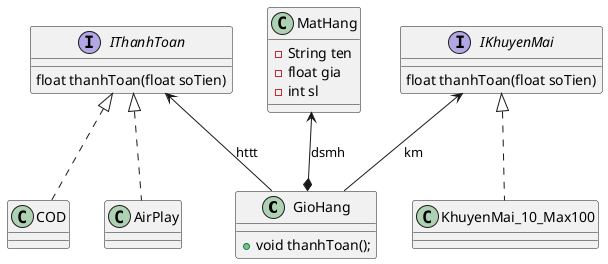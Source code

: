 @startuml
'https://plantuml.com/class-diagram

class GioHang {
    + void thanhToan();
}

interface IThanhToan {
    float thanhToan(float soTien)
}

class COD
class AirPlay

interface IKhuyenMai {
    float thanhToan(float soTien)
}

class KhuyenMai_10_Max100

class MatHang {
    - String ten
    - float gia
    - int sl
}

IThanhToan <|.. COD
IThanhToan <|.. AirPlay
IKhuyenMai <|.. KhuyenMai_10_Max100
MatHang <--* GioHang: dsmh
IKhuyenMai <-- GioHang: km
IThanhToan <-- GioHang: httt

@enduml